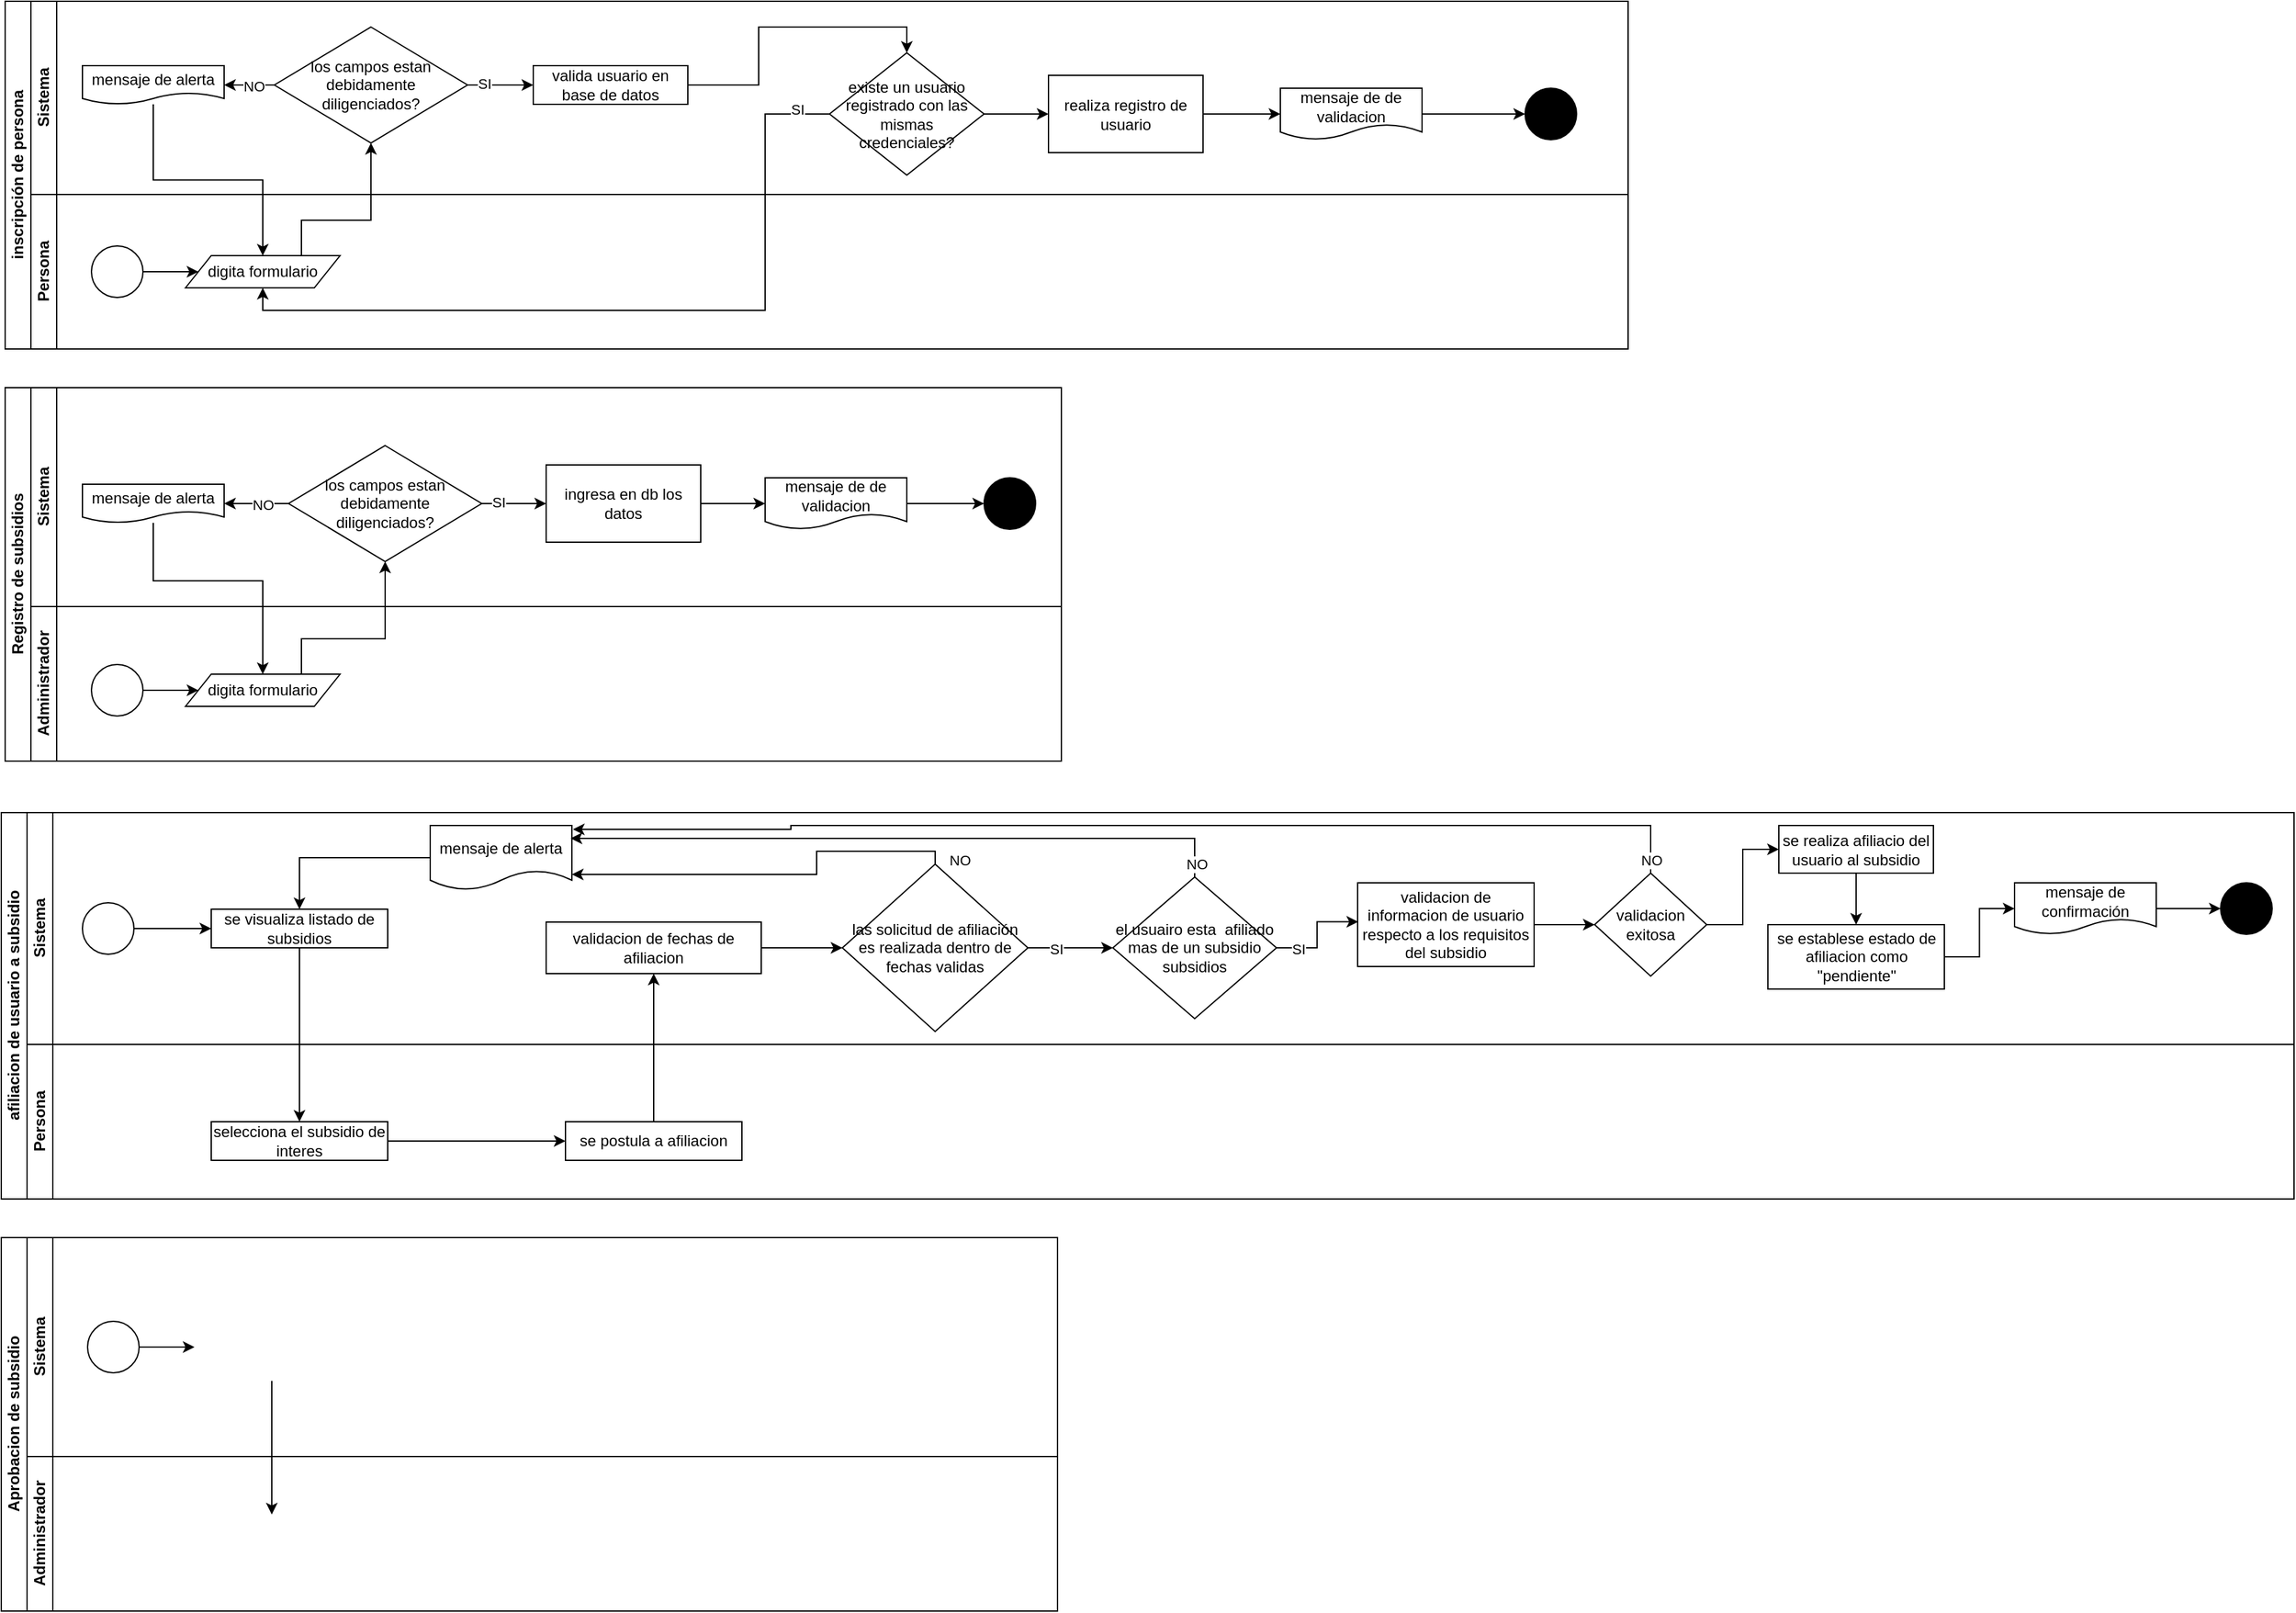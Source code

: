<mxfile version="21.6.9" type="device">
  <diagram id="prtHgNgQTEPvFCAcTncT" name="Page-1">
    <mxGraphModel dx="713" dy="814" grid="1" gridSize="10" guides="1" tooltips="1" connect="1" arrows="1" fold="1" page="1" pageScale="1" pageWidth="827" pageHeight="1169" math="0" shadow="0">
      <root>
        <mxCell id="0" />
        <mxCell id="1" parent="0" />
        <mxCell id="dNxyNK7c78bLwvsdeMH5-19" value="Registro de subsidios" style="swimlane;html=1;childLayout=stackLayout;resizeParent=1;resizeParentMax=0;horizontal=0;startSize=20;horizontalStack=0;" parent="1" vertex="1">
          <mxGeometry x="23" y="430" width="820" height="290" as="geometry" />
        </mxCell>
        <mxCell id="dNxyNK7c78bLwvsdeMH5-20" value="Sistema" style="swimlane;html=1;startSize=20;horizontal=0;" parent="dNxyNK7c78bLwvsdeMH5-19" vertex="1">
          <mxGeometry x="20" width="800" height="170" as="geometry" />
        </mxCell>
        <mxCell id="vhdVRVxcqA5YSKfZQhdU-41" style="edgeStyle=orthogonalEdgeStyle;rounded=0;orthogonalLoop=1;jettySize=auto;html=1;entryX=1;entryY=0.5;entryDx=0;entryDy=0;" parent="dNxyNK7c78bLwvsdeMH5-20" source="vhdVRVxcqA5YSKfZQhdU-45" edge="1">
          <mxGeometry relative="1" as="geometry">
            <mxPoint x="150" y="90" as="targetPoint" />
          </mxGeometry>
        </mxCell>
        <mxCell id="vhdVRVxcqA5YSKfZQhdU-42" value="NO" style="edgeLabel;html=1;align=center;verticalAlign=middle;resizable=0;points=[];" parent="vhdVRVxcqA5YSKfZQhdU-41" vertex="1" connectable="0">
          <mxGeometry x="-0.195" y="1" relative="1" as="geometry">
            <mxPoint as="offset" />
          </mxGeometry>
        </mxCell>
        <mxCell id="vhdVRVxcqA5YSKfZQhdU-43" style="edgeStyle=orthogonalEdgeStyle;rounded=0;orthogonalLoop=1;jettySize=auto;html=1;entryX=0;entryY=0.5;entryDx=0;entryDy=0;" parent="dNxyNK7c78bLwvsdeMH5-20" source="vhdVRVxcqA5YSKfZQhdU-45" target="vhdVRVxcqA5YSKfZQhdU-52" edge="1">
          <mxGeometry relative="1" as="geometry">
            <mxPoint x="390" y="90" as="targetPoint" />
          </mxGeometry>
        </mxCell>
        <mxCell id="vhdVRVxcqA5YSKfZQhdU-44" value="SI" style="edgeLabel;html=1;align=center;verticalAlign=middle;resizable=0;points=[];" parent="vhdVRVxcqA5YSKfZQhdU-43" vertex="1" connectable="0">
          <mxGeometry x="-0.486" y="1" relative="1" as="geometry">
            <mxPoint as="offset" />
          </mxGeometry>
        </mxCell>
        <mxCell id="vhdVRVxcqA5YSKfZQhdU-45" value="los campos estan debidamente diligenciados?" style="rhombus;whiteSpace=wrap;html=1;" parent="dNxyNK7c78bLwvsdeMH5-20" vertex="1">
          <mxGeometry x="200" y="45" width="150" height="90" as="geometry" />
        </mxCell>
        <mxCell id="vhdVRVxcqA5YSKfZQhdU-46" value="mensaje de alerta" style="shape=document;whiteSpace=wrap;html=1;boundedLbl=1;" parent="dNxyNK7c78bLwvsdeMH5-20" vertex="1">
          <mxGeometry x="40" y="75" width="110" height="30" as="geometry" />
        </mxCell>
        <mxCell id="vhdVRVxcqA5YSKfZQhdU-52" value="ingresa en db los datos" style="rounded=0;whiteSpace=wrap;html=1;" parent="dNxyNK7c78bLwvsdeMH5-20" vertex="1">
          <mxGeometry x="400" y="60" width="120" height="60" as="geometry" />
        </mxCell>
        <mxCell id="vhdVRVxcqA5YSKfZQhdU-54" value="mensaje de de validacion" style="shape=document;whiteSpace=wrap;html=1;boundedLbl=1;" parent="dNxyNK7c78bLwvsdeMH5-20" vertex="1">
          <mxGeometry x="570" y="70" width="110" height="40" as="geometry" />
        </mxCell>
        <mxCell id="vhdVRVxcqA5YSKfZQhdU-51" style="edgeStyle=orthogonalEdgeStyle;rounded=0;orthogonalLoop=1;jettySize=auto;html=1;entryX=0;entryY=0.5;entryDx=0;entryDy=0;" parent="dNxyNK7c78bLwvsdeMH5-20" source="vhdVRVxcqA5YSKfZQhdU-52" target="vhdVRVxcqA5YSKfZQhdU-54" edge="1">
          <mxGeometry relative="1" as="geometry" />
        </mxCell>
        <mxCell id="vhdVRVxcqA5YSKfZQhdU-55" value="" style="ellipse;whiteSpace=wrap;html=1;strokeColor=#000000;fillColor=#000000;" parent="dNxyNK7c78bLwvsdeMH5-20" vertex="1">
          <mxGeometry x="740" y="70" width="40" height="40" as="geometry" />
        </mxCell>
        <mxCell id="vhdVRVxcqA5YSKfZQhdU-53" style="edgeStyle=orthogonalEdgeStyle;rounded=0;orthogonalLoop=1;jettySize=auto;html=1;entryX=0;entryY=0.5;entryDx=0;entryDy=0;" parent="dNxyNK7c78bLwvsdeMH5-20" source="vhdVRVxcqA5YSKfZQhdU-54" target="vhdVRVxcqA5YSKfZQhdU-55" edge="1">
          <mxGeometry relative="1" as="geometry" />
        </mxCell>
        <mxCell id="vhdVRVxcqA5YSKfZQhdU-57" value="" style="ellipse;whiteSpace=wrap;html=1;" parent="dNxyNK7c78bLwvsdeMH5-20" vertex="1">
          <mxGeometry x="47" y="215" width="40" height="40" as="geometry" />
        </mxCell>
        <mxCell id="vhdVRVxcqA5YSKfZQhdU-58" value="digita formulario" style="shape=parallelogram;perimeter=parallelogramPerimeter;whiteSpace=wrap;html=1;fixedSize=1;" parent="dNxyNK7c78bLwvsdeMH5-20" vertex="1">
          <mxGeometry x="120" y="222.5" width="120" height="25" as="geometry" />
        </mxCell>
        <mxCell id="vhdVRVxcqA5YSKfZQhdU-59" style="edgeStyle=orthogonalEdgeStyle;rounded=0;orthogonalLoop=1;jettySize=auto;html=1;entryX=0.5;entryY=1;entryDx=0;entryDy=0;exitX=0.75;exitY=0;exitDx=0;exitDy=0;" parent="dNxyNK7c78bLwvsdeMH5-20" source="vhdVRVxcqA5YSKfZQhdU-58" target="vhdVRVxcqA5YSKfZQhdU-45" edge="1">
          <mxGeometry relative="1" as="geometry">
            <Array as="points">
              <mxPoint x="210" y="195" />
              <mxPoint x="275" y="195" />
            </Array>
          </mxGeometry>
        </mxCell>
        <mxCell id="vhdVRVxcqA5YSKfZQhdU-60" style="edgeStyle=orthogonalEdgeStyle;rounded=0;orthogonalLoop=1;jettySize=auto;html=1;entryX=0.5;entryY=0;entryDx=0;entryDy=0;" parent="dNxyNK7c78bLwvsdeMH5-20" source="vhdVRVxcqA5YSKfZQhdU-46" target="vhdVRVxcqA5YSKfZQhdU-58" edge="1">
          <mxGeometry relative="1" as="geometry">
            <Array as="points">
              <mxPoint x="95" y="150" />
              <mxPoint x="180" y="150" />
            </Array>
          </mxGeometry>
        </mxCell>
        <mxCell id="vhdVRVxcqA5YSKfZQhdU-56" style="edgeStyle=orthogonalEdgeStyle;rounded=0;orthogonalLoop=1;jettySize=auto;html=1;" parent="dNxyNK7c78bLwvsdeMH5-20" source="vhdVRVxcqA5YSKfZQhdU-57" target="vhdVRVxcqA5YSKfZQhdU-58" edge="1">
          <mxGeometry relative="1" as="geometry" />
        </mxCell>
        <mxCell id="dNxyNK7c78bLwvsdeMH5-21" value="Administrador" style="swimlane;html=1;startSize=20;horizontal=0;" parent="dNxyNK7c78bLwvsdeMH5-19" vertex="1">
          <mxGeometry x="20" y="170" width="800" height="120" as="geometry" />
        </mxCell>
        <mxCell id="vhdVRVxcqA5YSKfZQhdU-7" value="inscripción de persona" style="swimlane;html=1;childLayout=stackLayout;resizeParent=1;resizeParentMax=0;horizontal=0;startSize=20;horizontalStack=0;" parent="1" vertex="1">
          <mxGeometry x="23" y="130" width="1260" height="270" as="geometry" />
        </mxCell>
        <mxCell id="vhdVRVxcqA5YSKfZQhdU-8" value="Sistema" style="swimlane;html=1;startSize=20;horizontal=0;" parent="vhdVRVxcqA5YSKfZQhdU-7" vertex="1">
          <mxGeometry x="20" width="1240" height="150" as="geometry" />
        </mxCell>
        <mxCell id="vhdVRVxcqA5YSKfZQhdU-20" style="edgeStyle=orthogonalEdgeStyle;rounded=0;orthogonalLoop=1;jettySize=auto;html=1;entryX=1;entryY=0.5;entryDx=0;entryDy=0;" parent="vhdVRVxcqA5YSKfZQhdU-8" source="vhdVRVxcqA5YSKfZQhdU-18" edge="1">
          <mxGeometry relative="1" as="geometry">
            <mxPoint x="150" y="65" as="targetPoint" />
          </mxGeometry>
        </mxCell>
        <mxCell id="vhdVRVxcqA5YSKfZQhdU-24" value="NO" style="edgeLabel;html=1;align=center;verticalAlign=middle;resizable=0;points=[];" parent="vhdVRVxcqA5YSKfZQhdU-20" vertex="1" connectable="0">
          <mxGeometry x="-0.195" y="1" relative="1" as="geometry">
            <mxPoint as="offset" />
          </mxGeometry>
        </mxCell>
        <mxCell id="vhdVRVxcqA5YSKfZQhdU-21" style="edgeStyle=orthogonalEdgeStyle;rounded=0;orthogonalLoop=1;jettySize=auto;html=1;" parent="vhdVRVxcqA5YSKfZQhdU-8" source="vhdVRVxcqA5YSKfZQhdU-18" edge="1">
          <mxGeometry relative="1" as="geometry">
            <mxPoint x="390" y="65" as="targetPoint" />
          </mxGeometry>
        </mxCell>
        <mxCell id="vhdVRVxcqA5YSKfZQhdU-25" value="SI" style="edgeLabel;html=1;align=center;verticalAlign=middle;resizable=0;points=[];" parent="vhdVRVxcqA5YSKfZQhdU-21" vertex="1" connectable="0">
          <mxGeometry x="-0.486" y="1" relative="1" as="geometry">
            <mxPoint as="offset" />
          </mxGeometry>
        </mxCell>
        <mxCell id="vhdVRVxcqA5YSKfZQhdU-18" value="los campos estan debidamente diligenciados?" style="rhombus;whiteSpace=wrap;html=1;" parent="vhdVRVxcqA5YSKfZQhdU-8" vertex="1">
          <mxGeometry x="189" y="20" width="150" height="90" as="geometry" />
        </mxCell>
        <mxCell id="vhdVRVxcqA5YSKfZQhdU-22" value="mensaje de alerta" style="shape=document;whiteSpace=wrap;html=1;boundedLbl=1;" parent="vhdVRVxcqA5YSKfZQhdU-8" vertex="1">
          <mxGeometry x="40" y="50" width="110" height="30" as="geometry" />
        </mxCell>
        <mxCell id="vhdVRVxcqA5YSKfZQhdU-28" style="edgeStyle=orthogonalEdgeStyle;rounded=0;orthogonalLoop=1;jettySize=auto;html=1;entryX=0.5;entryY=0;entryDx=0;entryDy=0;" parent="vhdVRVxcqA5YSKfZQhdU-8" source="vhdVRVxcqA5YSKfZQhdU-26" target="vhdVRVxcqA5YSKfZQhdU-27" edge="1">
          <mxGeometry relative="1" as="geometry" />
        </mxCell>
        <mxCell id="vhdVRVxcqA5YSKfZQhdU-26" value="valida usuario en base de datos" style="rounded=0;whiteSpace=wrap;html=1;" parent="vhdVRVxcqA5YSKfZQhdU-8" vertex="1">
          <mxGeometry x="390" y="50" width="120" height="30" as="geometry" />
        </mxCell>
        <mxCell id="vhdVRVxcqA5YSKfZQhdU-35" style="edgeStyle=orthogonalEdgeStyle;rounded=0;orthogonalLoop=1;jettySize=auto;html=1;entryX=0;entryY=0.5;entryDx=0;entryDy=0;" parent="vhdVRVxcqA5YSKfZQhdU-8" source="vhdVRVxcqA5YSKfZQhdU-27" target="vhdVRVxcqA5YSKfZQhdU-34" edge="1">
          <mxGeometry relative="1" as="geometry" />
        </mxCell>
        <mxCell id="vhdVRVxcqA5YSKfZQhdU-27" value="existe un usuario registrado con las mismas credenciales?" style="rhombus;whiteSpace=wrap;html=1;" parent="vhdVRVxcqA5YSKfZQhdU-8" vertex="1">
          <mxGeometry x="620" y="40" width="120" height="95" as="geometry" />
        </mxCell>
        <mxCell id="vhdVRVxcqA5YSKfZQhdU-37" style="edgeStyle=orthogonalEdgeStyle;rounded=0;orthogonalLoop=1;jettySize=auto;html=1;entryX=0;entryY=0.5;entryDx=0;entryDy=0;" parent="vhdVRVxcqA5YSKfZQhdU-8" source="vhdVRVxcqA5YSKfZQhdU-34" target="vhdVRVxcqA5YSKfZQhdU-36" edge="1">
          <mxGeometry relative="1" as="geometry" />
        </mxCell>
        <mxCell id="vhdVRVxcqA5YSKfZQhdU-34" value="realiza registro de usuario" style="rounded=0;whiteSpace=wrap;html=1;" parent="vhdVRVxcqA5YSKfZQhdU-8" vertex="1">
          <mxGeometry x="790" y="57.5" width="120" height="60" as="geometry" />
        </mxCell>
        <mxCell id="vhdVRVxcqA5YSKfZQhdU-40" style="edgeStyle=orthogonalEdgeStyle;rounded=0;orthogonalLoop=1;jettySize=auto;html=1;entryX=0;entryY=0.5;entryDx=0;entryDy=0;" parent="vhdVRVxcqA5YSKfZQhdU-8" source="vhdVRVxcqA5YSKfZQhdU-36" target="vhdVRVxcqA5YSKfZQhdU-39" edge="1">
          <mxGeometry relative="1" as="geometry" />
        </mxCell>
        <mxCell id="vhdVRVxcqA5YSKfZQhdU-36" value="mensaje de de validacion" style="shape=document;whiteSpace=wrap;html=1;boundedLbl=1;" parent="vhdVRVxcqA5YSKfZQhdU-8" vertex="1">
          <mxGeometry x="970" y="67.5" width="110" height="40" as="geometry" />
        </mxCell>
        <mxCell id="vhdVRVxcqA5YSKfZQhdU-39" value="" style="ellipse;whiteSpace=wrap;html=1;strokeColor=#000000;fillColor=#000000;" parent="vhdVRVxcqA5YSKfZQhdU-8" vertex="1">
          <mxGeometry x="1160" y="67.5" width="40" height="40" as="geometry" />
        </mxCell>
        <mxCell id="vhdVRVxcqA5YSKfZQhdU-11" value="Persona" style="swimlane;html=1;startSize=20;horizontal=0;" parent="vhdVRVxcqA5YSKfZQhdU-7" vertex="1">
          <mxGeometry x="20" y="150" width="1240" height="120" as="geometry" />
        </mxCell>
        <mxCell id="vhdVRVxcqA5YSKfZQhdU-29" style="edgeStyle=orthogonalEdgeStyle;rounded=0;orthogonalLoop=1;jettySize=auto;html=1;" parent="vhdVRVxcqA5YSKfZQhdU-11" source="vhdVRVxcqA5YSKfZQhdU-10" target="vhdVRVxcqA5YSKfZQhdU-23" edge="1">
          <mxGeometry relative="1" as="geometry" />
        </mxCell>
        <mxCell id="vhdVRVxcqA5YSKfZQhdU-10" value="" style="ellipse;whiteSpace=wrap;html=1;" parent="vhdVRVxcqA5YSKfZQhdU-11" vertex="1">
          <mxGeometry x="47" y="40" width="40" height="40" as="geometry" />
        </mxCell>
        <mxCell id="vhdVRVxcqA5YSKfZQhdU-23" value="digita formulario" style="shape=parallelogram;perimeter=parallelogramPerimeter;whiteSpace=wrap;html=1;fixedSize=1;" parent="vhdVRVxcqA5YSKfZQhdU-11" vertex="1">
          <mxGeometry x="120" y="47.5" width="120" height="25" as="geometry" />
        </mxCell>
        <mxCell id="vhdVRVxcqA5YSKfZQhdU-30" style="edgeStyle=orthogonalEdgeStyle;rounded=0;orthogonalLoop=1;jettySize=auto;html=1;entryX=0.5;entryY=1;entryDx=0;entryDy=0;exitX=0.75;exitY=0;exitDx=0;exitDy=0;" parent="vhdVRVxcqA5YSKfZQhdU-7" source="vhdVRVxcqA5YSKfZQhdU-23" target="vhdVRVxcqA5YSKfZQhdU-18" edge="1">
          <mxGeometry relative="1" as="geometry">
            <Array as="points">
              <mxPoint x="230" y="170" />
              <mxPoint x="284" y="170" />
            </Array>
          </mxGeometry>
        </mxCell>
        <mxCell id="vhdVRVxcqA5YSKfZQhdU-31" style="edgeStyle=orthogonalEdgeStyle;rounded=0;orthogonalLoop=1;jettySize=auto;html=1;entryX=0.5;entryY=0;entryDx=0;entryDy=0;" parent="vhdVRVxcqA5YSKfZQhdU-7" source="vhdVRVxcqA5YSKfZQhdU-22" target="vhdVRVxcqA5YSKfZQhdU-23" edge="1">
          <mxGeometry relative="1" as="geometry" />
        </mxCell>
        <mxCell id="vhdVRVxcqA5YSKfZQhdU-32" style="edgeStyle=orthogonalEdgeStyle;rounded=0;orthogonalLoop=1;jettySize=auto;html=1;entryX=0.5;entryY=1;entryDx=0;entryDy=0;exitX=0;exitY=0.5;exitDx=0;exitDy=0;" parent="vhdVRVxcqA5YSKfZQhdU-7" source="vhdVRVxcqA5YSKfZQhdU-27" target="vhdVRVxcqA5YSKfZQhdU-23" edge="1">
          <mxGeometry relative="1" as="geometry">
            <Array as="points">
              <mxPoint x="590" y="88" />
              <mxPoint x="590" y="240" />
              <mxPoint x="200" y="240" />
            </Array>
          </mxGeometry>
        </mxCell>
        <mxCell id="vhdVRVxcqA5YSKfZQhdU-33" value="SI" style="edgeLabel;html=1;align=center;verticalAlign=middle;resizable=0;points=[];" parent="vhdVRVxcqA5YSKfZQhdU-32" vertex="1" connectable="0">
          <mxGeometry x="-0.916" y="-4" relative="1" as="geometry">
            <mxPoint as="offset" />
          </mxGeometry>
        </mxCell>
        <mxCell id="vhdVRVxcqA5YSKfZQhdU-12" value="afiliacion de usuario a subsidio&lt;br&gt;" style="swimlane;html=1;childLayout=stackLayout;resizeParent=1;resizeParentMax=0;horizontal=0;startSize=20;horizontalStack=0;" parent="1" vertex="1">
          <mxGeometry x="20" y="760" width="1780" height="300" as="geometry" />
        </mxCell>
        <mxCell id="vhdVRVxcqA5YSKfZQhdU-13" value="Sistema" style="swimlane;html=1;startSize=20;horizontal=0;" parent="vhdVRVxcqA5YSKfZQhdU-12" vertex="1">
          <mxGeometry x="20" width="1760" height="180" as="geometry" />
        </mxCell>
        <mxCell id="9ZfGqdIeB8x-_xnhr8hX-1" style="edgeStyle=orthogonalEdgeStyle;rounded=0;orthogonalLoop=1;jettySize=auto;html=1;entryX=0;entryY=0.5;entryDx=0;entryDy=0;" edge="1" parent="vhdVRVxcqA5YSKfZQhdU-13" source="vhdVRVxcqA5YSKfZQhdU-79" target="vhdVRVxcqA5YSKfZQhdU-80">
          <mxGeometry relative="1" as="geometry" />
        </mxCell>
        <mxCell id="vhdVRVxcqA5YSKfZQhdU-79" value="" style="ellipse;whiteSpace=wrap;html=1;" parent="vhdVRVxcqA5YSKfZQhdU-13" vertex="1">
          <mxGeometry x="43" y="70" width="40" height="40" as="geometry" />
        </mxCell>
        <mxCell id="vhdVRVxcqA5YSKfZQhdU-80" value="se visualiza listado de subsidios" style="rounded=0;whiteSpace=wrap;html=1;" parent="vhdVRVxcqA5YSKfZQhdU-13" vertex="1">
          <mxGeometry x="143" y="75" width="137" height="30" as="geometry" />
        </mxCell>
        <mxCell id="9ZfGqdIeB8x-_xnhr8hX-10" style="edgeStyle=orthogonalEdgeStyle;rounded=0;orthogonalLoop=1;jettySize=auto;html=1;entryX=1;entryY=0.75;entryDx=0;entryDy=0;exitX=0.5;exitY=0;exitDx=0;exitDy=0;" edge="1" parent="vhdVRVxcqA5YSKfZQhdU-13" source="9ZfGqdIeB8x-_xnhr8hX-13" target="9ZfGqdIeB8x-_xnhr8hX-9">
          <mxGeometry relative="1" as="geometry">
            <mxPoint x="513" y="45" as="sourcePoint" />
            <Array as="points">
              <mxPoint x="705" y="30" />
              <mxPoint x="613" y="30" />
              <mxPoint x="613" y="48" />
              <mxPoint x="423" y="48" />
            </Array>
          </mxGeometry>
        </mxCell>
        <mxCell id="9ZfGqdIeB8x-_xnhr8hX-15" value="NO" style="edgeLabel;html=1;align=center;verticalAlign=middle;resizable=0;points=[];" vertex="1" connectable="0" parent="9ZfGqdIeB8x-_xnhr8hX-10">
          <mxGeometry x="-0.741" y="-1" relative="1" as="geometry">
            <mxPoint x="49" y="8" as="offset" />
          </mxGeometry>
        </mxCell>
        <mxCell id="9ZfGqdIeB8x-_xnhr8hX-11" style="edgeStyle=orthogonalEdgeStyle;rounded=0;orthogonalLoop=1;jettySize=auto;html=1;entryX=0.5;entryY=0;entryDx=0;entryDy=0;" edge="1" parent="vhdVRVxcqA5YSKfZQhdU-13" source="9ZfGqdIeB8x-_xnhr8hX-9" target="vhdVRVxcqA5YSKfZQhdU-80">
          <mxGeometry relative="1" as="geometry" />
        </mxCell>
        <mxCell id="9ZfGqdIeB8x-_xnhr8hX-9" value="mensaje de alerta" style="shape=document;whiteSpace=wrap;html=1;boundedLbl=1;" vertex="1" parent="vhdVRVxcqA5YSKfZQhdU-13">
          <mxGeometry x="313" y="10" width="110" height="50" as="geometry" />
        </mxCell>
        <mxCell id="9ZfGqdIeB8x-_xnhr8hX-14" style="edgeStyle=orthogonalEdgeStyle;rounded=0;orthogonalLoop=1;jettySize=auto;html=1;entryX=0;entryY=0.5;entryDx=0;entryDy=0;" edge="1" parent="vhdVRVxcqA5YSKfZQhdU-13" source="9ZfGqdIeB8x-_xnhr8hX-12" target="9ZfGqdIeB8x-_xnhr8hX-13">
          <mxGeometry relative="1" as="geometry" />
        </mxCell>
        <mxCell id="9ZfGqdIeB8x-_xnhr8hX-12" value="validacion de fechas de afiliacion" style="rounded=0;whiteSpace=wrap;html=1;" vertex="1" parent="vhdVRVxcqA5YSKfZQhdU-13">
          <mxGeometry x="403" y="85" width="167" height="40" as="geometry" />
        </mxCell>
        <mxCell id="9ZfGqdIeB8x-_xnhr8hX-18" style="edgeStyle=orthogonalEdgeStyle;rounded=0;orthogonalLoop=1;jettySize=auto;html=1;entryX=0;entryY=0.5;entryDx=0;entryDy=0;" edge="1" parent="vhdVRVxcqA5YSKfZQhdU-13" source="9ZfGqdIeB8x-_xnhr8hX-13" target="9ZfGqdIeB8x-_xnhr8hX-29">
          <mxGeometry relative="1" as="geometry">
            <mxPoint x="823" y="112" as="targetPoint" />
          </mxGeometry>
        </mxCell>
        <mxCell id="9ZfGqdIeB8x-_xnhr8hX-22" value="SI" style="edgeLabel;html=1;align=center;verticalAlign=middle;resizable=0;points=[];" vertex="1" connectable="0" parent="9ZfGqdIeB8x-_xnhr8hX-18">
          <mxGeometry x="-0.351" y="-1" relative="1" as="geometry">
            <mxPoint as="offset" />
          </mxGeometry>
        </mxCell>
        <mxCell id="9ZfGqdIeB8x-_xnhr8hX-13" value="las solicitud de afiliación es realizada dentro de fechas validas" style="rhombus;whiteSpace=wrap;html=1;" vertex="1" parent="vhdVRVxcqA5YSKfZQhdU-13">
          <mxGeometry x="633" y="40" width="144" height="130" as="geometry" />
        </mxCell>
        <mxCell id="9ZfGqdIeB8x-_xnhr8hX-20" style="edgeStyle=orthogonalEdgeStyle;rounded=0;orthogonalLoop=1;jettySize=auto;html=1;entryX=1.007;entryY=0.056;entryDx=0;entryDy=0;entryPerimeter=0;" edge="1" parent="vhdVRVxcqA5YSKfZQhdU-13" source="9ZfGqdIeB8x-_xnhr8hX-16" target="9ZfGqdIeB8x-_xnhr8hX-9">
          <mxGeometry relative="1" as="geometry">
            <Array as="points">
              <mxPoint x="1261" y="10" />
              <mxPoint x="593" y="10" />
              <mxPoint x="593" y="13" />
              <mxPoint x="424" y="13" />
            </Array>
          </mxGeometry>
        </mxCell>
        <mxCell id="9ZfGqdIeB8x-_xnhr8hX-21" value="NO" style="edgeLabel;html=1;align=center;verticalAlign=middle;resizable=0;points=[];" vertex="1" connectable="0" parent="9ZfGqdIeB8x-_xnhr8hX-20">
          <mxGeometry x="-0.89" y="3" relative="1" as="geometry">
            <mxPoint x="11" y="24" as="offset" />
          </mxGeometry>
        </mxCell>
        <mxCell id="9ZfGqdIeB8x-_xnhr8hX-24" style="edgeStyle=orthogonalEdgeStyle;rounded=0;orthogonalLoop=1;jettySize=auto;html=1;entryX=0;entryY=0.5;entryDx=0;entryDy=0;" edge="1" parent="vhdVRVxcqA5YSKfZQhdU-13" source="9ZfGqdIeB8x-_xnhr8hX-16" target="9ZfGqdIeB8x-_xnhr8hX-23">
          <mxGeometry relative="1" as="geometry" />
        </mxCell>
        <mxCell id="9ZfGqdIeB8x-_xnhr8hX-16" value="validacion exitosa" style="rhombus;whiteSpace=wrap;html=1;" vertex="1" parent="vhdVRVxcqA5YSKfZQhdU-13">
          <mxGeometry x="1217" y="47" width="87" height="80" as="geometry" />
        </mxCell>
        <mxCell id="9ZfGqdIeB8x-_xnhr8hX-19" style="edgeStyle=orthogonalEdgeStyle;rounded=0;orthogonalLoop=1;jettySize=auto;html=1;entryX=0;entryY=0.5;entryDx=0;entryDy=0;" edge="1" parent="vhdVRVxcqA5YSKfZQhdU-13" source="9ZfGqdIeB8x-_xnhr8hX-17" target="9ZfGqdIeB8x-_xnhr8hX-16">
          <mxGeometry relative="1" as="geometry" />
        </mxCell>
        <mxCell id="9ZfGqdIeB8x-_xnhr8hX-17" value="validacion de informacion de usuario respecto a los requisitos del subsidio" style="rounded=0;whiteSpace=wrap;html=1;" vertex="1" parent="vhdVRVxcqA5YSKfZQhdU-13">
          <mxGeometry x="1033" y="54.5" width="137" height="65" as="geometry" />
        </mxCell>
        <mxCell id="9ZfGqdIeB8x-_xnhr8hX-26" style="edgeStyle=orthogonalEdgeStyle;rounded=0;orthogonalLoop=1;jettySize=auto;html=1;entryX=0.5;entryY=0;entryDx=0;entryDy=0;" edge="1" parent="vhdVRVxcqA5YSKfZQhdU-13" source="9ZfGqdIeB8x-_xnhr8hX-23" target="9ZfGqdIeB8x-_xnhr8hX-25">
          <mxGeometry relative="1" as="geometry" />
        </mxCell>
        <mxCell id="9ZfGqdIeB8x-_xnhr8hX-23" value="se realiza afiliacio del usuario al subsidio" style="rounded=0;whiteSpace=wrap;html=1;" vertex="1" parent="vhdVRVxcqA5YSKfZQhdU-13">
          <mxGeometry x="1360" y="10" width="120" height="37" as="geometry" />
        </mxCell>
        <mxCell id="9ZfGqdIeB8x-_xnhr8hX-28" style="edgeStyle=orthogonalEdgeStyle;rounded=0;orthogonalLoop=1;jettySize=auto;html=1;entryX=0;entryY=0.5;entryDx=0;entryDy=0;" edge="1" parent="vhdVRVxcqA5YSKfZQhdU-13" source="9ZfGqdIeB8x-_xnhr8hX-25" target="9ZfGqdIeB8x-_xnhr8hX-27">
          <mxGeometry relative="1" as="geometry" />
        </mxCell>
        <mxCell id="9ZfGqdIeB8x-_xnhr8hX-25" value="se establese estado de afiliacion como &quot;pendiente&quot;" style="rounded=0;whiteSpace=wrap;html=1;" vertex="1" parent="vhdVRVxcqA5YSKfZQhdU-13">
          <mxGeometry x="1351.5" y="87" width="137" height="50" as="geometry" />
        </mxCell>
        <mxCell id="9ZfGqdIeB8x-_xnhr8hX-35" style="edgeStyle=orthogonalEdgeStyle;rounded=0;orthogonalLoop=1;jettySize=auto;html=1;entryX=0;entryY=0.5;entryDx=0;entryDy=0;" edge="1" parent="vhdVRVxcqA5YSKfZQhdU-13" source="9ZfGqdIeB8x-_xnhr8hX-27" target="9ZfGqdIeB8x-_xnhr8hX-34">
          <mxGeometry relative="1" as="geometry" />
        </mxCell>
        <mxCell id="9ZfGqdIeB8x-_xnhr8hX-27" value="mensaje de confirmación" style="shape=document;whiteSpace=wrap;html=1;boundedLbl=1;" vertex="1" parent="vhdVRVxcqA5YSKfZQhdU-13">
          <mxGeometry x="1543" y="54.5" width="110" height="40" as="geometry" />
        </mxCell>
        <mxCell id="9ZfGqdIeB8x-_xnhr8hX-30" style="edgeStyle=orthogonalEdgeStyle;rounded=0;orthogonalLoop=1;jettySize=auto;html=1;" edge="1" parent="vhdVRVxcqA5YSKfZQhdU-13" source="9ZfGqdIeB8x-_xnhr8hX-29">
          <mxGeometry relative="1" as="geometry">
            <mxPoint x="422" y="20" as="targetPoint" />
            <Array as="points">
              <mxPoint x="907" y="20" />
              <mxPoint x="422" y="20" />
            </Array>
          </mxGeometry>
        </mxCell>
        <mxCell id="9ZfGqdIeB8x-_xnhr8hX-31" value="NO" style="edgeLabel;html=1;align=center;verticalAlign=middle;resizable=0;points=[];" vertex="1" connectable="0" parent="9ZfGqdIeB8x-_xnhr8hX-30">
          <mxGeometry x="-0.961" y="-1" relative="1" as="geometry">
            <mxPoint as="offset" />
          </mxGeometry>
        </mxCell>
        <mxCell id="9ZfGqdIeB8x-_xnhr8hX-32" style="edgeStyle=orthogonalEdgeStyle;rounded=0;orthogonalLoop=1;jettySize=auto;html=1;entryX=0.003;entryY=0.466;entryDx=0;entryDy=0;entryPerimeter=0;" edge="1" parent="vhdVRVxcqA5YSKfZQhdU-13" source="9ZfGqdIeB8x-_xnhr8hX-29" target="9ZfGqdIeB8x-_xnhr8hX-17">
          <mxGeometry relative="1" as="geometry" />
        </mxCell>
        <mxCell id="9ZfGqdIeB8x-_xnhr8hX-33" value="SI" style="edgeLabel;html=1;align=center;verticalAlign=middle;resizable=0;points=[];" vertex="1" connectable="0" parent="9ZfGqdIeB8x-_xnhr8hX-32">
          <mxGeometry x="-0.589" y="-1" relative="1" as="geometry">
            <mxPoint as="offset" />
          </mxGeometry>
        </mxCell>
        <mxCell id="9ZfGqdIeB8x-_xnhr8hX-29" value="el usuairo esta&amp;nbsp; afiliado mas de un subsidio subsidios" style="rhombus;whiteSpace=wrap;html=1;" vertex="1" parent="vhdVRVxcqA5YSKfZQhdU-13">
          <mxGeometry x="843" y="50" width="127" height="110" as="geometry" />
        </mxCell>
        <mxCell id="9ZfGqdIeB8x-_xnhr8hX-34" value="" style="ellipse;whiteSpace=wrap;html=1;strokeColor=#000000;fillColor=#000000;" vertex="1" parent="vhdVRVxcqA5YSKfZQhdU-13">
          <mxGeometry x="1703" y="54.5" width="40" height="40" as="geometry" />
        </mxCell>
        <mxCell id="9ZfGqdIeB8x-_xnhr8hX-6" style="edgeStyle=orthogonalEdgeStyle;rounded=0;orthogonalLoop=1;jettySize=auto;html=1;entryX=0.5;entryY=1;entryDx=0;entryDy=0;" edge="1" parent="vhdVRVxcqA5YSKfZQhdU-12" source="9ZfGqdIeB8x-_xnhr8hX-4" target="9ZfGqdIeB8x-_xnhr8hX-12">
          <mxGeometry relative="1" as="geometry">
            <mxPoint x="573" y="85" as="targetPoint" />
          </mxGeometry>
        </mxCell>
        <mxCell id="9ZfGqdIeB8x-_xnhr8hX-8" style="edgeStyle=orthogonalEdgeStyle;rounded=0;orthogonalLoop=1;jettySize=auto;html=1;entryX=0.5;entryY=0;entryDx=0;entryDy=0;" edge="1" parent="vhdVRVxcqA5YSKfZQhdU-12" source="vhdVRVxcqA5YSKfZQhdU-80" target="9ZfGqdIeB8x-_xnhr8hX-3">
          <mxGeometry relative="1" as="geometry" />
        </mxCell>
        <mxCell id="vhdVRVxcqA5YSKfZQhdU-16" value="Persona" style="swimlane;html=1;startSize=20;horizontal=0;" parent="vhdVRVxcqA5YSKfZQhdU-12" vertex="1">
          <mxGeometry x="20" y="180" width="1760" height="120" as="geometry" />
        </mxCell>
        <mxCell id="9ZfGqdIeB8x-_xnhr8hX-7" style="edgeStyle=orthogonalEdgeStyle;rounded=0;orthogonalLoop=1;jettySize=auto;html=1;entryX=0;entryY=0.5;entryDx=0;entryDy=0;" edge="1" parent="vhdVRVxcqA5YSKfZQhdU-16" source="9ZfGqdIeB8x-_xnhr8hX-3" target="9ZfGqdIeB8x-_xnhr8hX-4">
          <mxGeometry relative="1" as="geometry" />
        </mxCell>
        <mxCell id="9ZfGqdIeB8x-_xnhr8hX-3" value="selecciona el subsidio de interes" style="rounded=0;whiteSpace=wrap;html=1;" vertex="1" parent="vhdVRVxcqA5YSKfZQhdU-16">
          <mxGeometry x="143" y="60" width="137" height="30" as="geometry" />
        </mxCell>
        <mxCell id="9ZfGqdIeB8x-_xnhr8hX-4" value="se postula a afiliacion" style="rounded=0;whiteSpace=wrap;html=1;" vertex="1" parent="vhdVRVxcqA5YSKfZQhdU-16">
          <mxGeometry x="418" y="60" width="137" height="30" as="geometry" />
        </mxCell>
        <mxCell id="9ZfGqdIeB8x-_xnhr8hX-36" value="Aprobacion de subsidio" style="swimlane;html=1;childLayout=stackLayout;resizeParent=1;resizeParentMax=0;horizontal=0;startSize=20;horizontalStack=0;" vertex="1" parent="1">
          <mxGeometry x="20" y="1090" width="820" height="290" as="geometry" />
        </mxCell>
        <mxCell id="9ZfGqdIeB8x-_xnhr8hX-37" value="Sistema" style="swimlane;html=1;startSize=20;horizontal=0;" vertex="1" parent="9ZfGqdIeB8x-_xnhr8hX-36">
          <mxGeometry x="20" width="800" height="170" as="geometry" />
        </mxCell>
        <mxCell id="9ZfGqdIeB8x-_xnhr8hX-49" value="" style="ellipse;whiteSpace=wrap;html=1;" vertex="1" parent="9ZfGqdIeB8x-_xnhr8hX-37">
          <mxGeometry x="47" y="65" width="40" height="40" as="geometry" />
        </mxCell>
        <mxCell id="9ZfGqdIeB8x-_xnhr8hX-53" style="edgeStyle=orthogonalEdgeStyle;rounded=0;orthogonalLoop=1;jettySize=auto;html=1;entryX=0;entryY=0.5;entryDx=0;entryDy=0;" edge="1" parent="9ZfGqdIeB8x-_xnhr8hX-37" source="9ZfGqdIeB8x-_xnhr8hX-49">
          <mxGeometry relative="1" as="geometry">
            <mxPoint x="130" y="85" as="targetPoint" />
          </mxGeometry>
        </mxCell>
        <mxCell id="9ZfGqdIeB8x-_xnhr8hX-54" value="Administrador" style="swimlane;html=1;startSize=20;horizontal=0;" vertex="1" parent="9ZfGqdIeB8x-_xnhr8hX-36">
          <mxGeometry x="20" y="170" width="800" height="120" as="geometry" />
        </mxCell>
        <mxCell id="9ZfGqdIeB8x-_xnhr8hX-57" style="edgeStyle=orthogonalEdgeStyle;rounded=0;orthogonalLoop=1;jettySize=auto;html=1;entryX=0.5;entryY=0;entryDx=0;entryDy=0;" edge="1" parent="9ZfGqdIeB8x-_xnhr8hX-36">
          <mxGeometry relative="1" as="geometry">
            <mxPoint x="210.0" y="111.25" as="sourcePoint" />
            <mxPoint x="210.0" y="215" as="targetPoint" />
          </mxGeometry>
        </mxCell>
      </root>
    </mxGraphModel>
  </diagram>
</mxfile>
